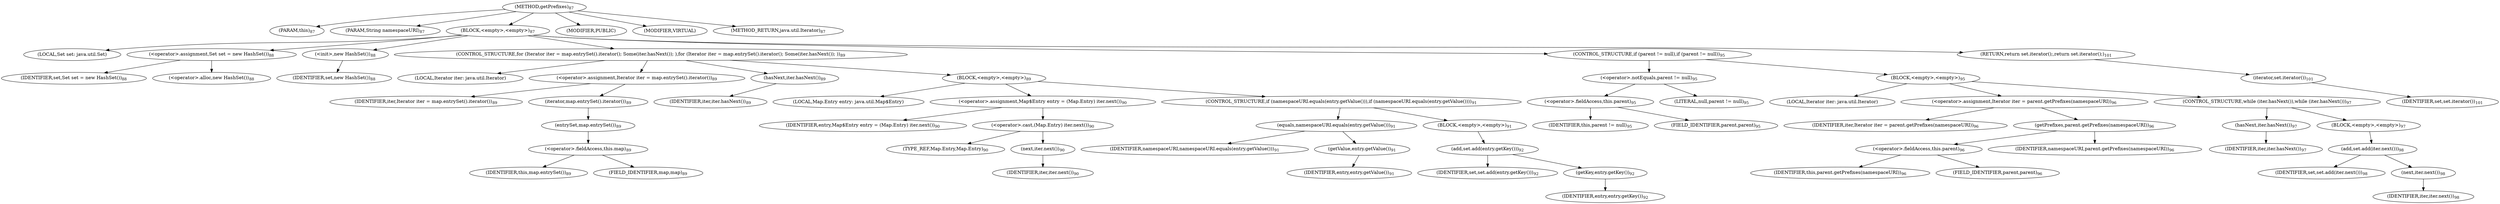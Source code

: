 digraph "getPrefixes" {  
"188" [label = <(METHOD,getPrefixes)<SUB>87</SUB>> ]
"189" [label = <(PARAM,this)<SUB>87</SUB>> ]
"190" [label = <(PARAM,String namespaceURI)<SUB>87</SUB>> ]
"191" [label = <(BLOCK,&lt;empty&gt;,&lt;empty&gt;)<SUB>87</SUB>> ]
"14" [label = <(LOCAL,Set set: java.util.Set)> ]
"192" [label = <(&lt;operator&gt;.assignment,Set set = new HashSet())<SUB>88</SUB>> ]
"193" [label = <(IDENTIFIER,set,Set set = new HashSet())<SUB>88</SUB>> ]
"194" [label = <(&lt;operator&gt;.alloc,new HashSet())<SUB>88</SUB>> ]
"195" [label = <(&lt;init&gt;,new HashSet())<SUB>88</SUB>> ]
"13" [label = <(IDENTIFIER,set,new HashSet())<SUB>88</SUB>> ]
"196" [label = <(CONTROL_STRUCTURE,for (Iterator iter = map.entrySet().iterator(); Some(iter.hasNext()); ),for (Iterator iter = map.entrySet().iterator(); Some(iter.hasNext()); ))<SUB>89</SUB>> ]
"197" [label = <(LOCAL,Iterator iter: java.util.Iterator)> ]
"198" [label = <(&lt;operator&gt;.assignment,Iterator iter = map.entrySet().iterator())<SUB>89</SUB>> ]
"199" [label = <(IDENTIFIER,iter,Iterator iter = map.entrySet().iterator())<SUB>89</SUB>> ]
"200" [label = <(iterator,map.entrySet().iterator())<SUB>89</SUB>> ]
"201" [label = <(entrySet,map.entrySet())<SUB>89</SUB>> ]
"202" [label = <(&lt;operator&gt;.fieldAccess,this.map)<SUB>89</SUB>> ]
"203" [label = <(IDENTIFIER,this,map.entrySet())<SUB>89</SUB>> ]
"204" [label = <(FIELD_IDENTIFIER,map,map)<SUB>89</SUB>> ]
"205" [label = <(hasNext,iter.hasNext())<SUB>89</SUB>> ]
"206" [label = <(IDENTIFIER,iter,iter.hasNext())<SUB>89</SUB>> ]
"207" [label = <(BLOCK,&lt;empty&gt;,&lt;empty&gt;)<SUB>89</SUB>> ]
"208" [label = <(LOCAL,Map.Entry entry: java.util.Map$Entry)> ]
"209" [label = <(&lt;operator&gt;.assignment,Map$Entry entry = (Map.Entry) iter.next())<SUB>90</SUB>> ]
"210" [label = <(IDENTIFIER,entry,Map$Entry entry = (Map.Entry) iter.next())<SUB>90</SUB>> ]
"211" [label = <(&lt;operator&gt;.cast,(Map.Entry) iter.next())<SUB>90</SUB>> ]
"212" [label = <(TYPE_REF,Map.Entry,Map.Entry)<SUB>90</SUB>> ]
"213" [label = <(next,iter.next())<SUB>90</SUB>> ]
"214" [label = <(IDENTIFIER,iter,iter.next())<SUB>90</SUB>> ]
"215" [label = <(CONTROL_STRUCTURE,if (namespaceURI.equals(entry.getValue())),if (namespaceURI.equals(entry.getValue())))<SUB>91</SUB>> ]
"216" [label = <(equals,namespaceURI.equals(entry.getValue()))<SUB>91</SUB>> ]
"217" [label = <(IDENTIFIER,namespaceURI,namespaceURI.equals(entry.getValue()))<SUB>91</SUB>> ]
"218" [label = <(getValue,entry.getValue())<SUB>91</SUB>> ]
"219" [label = <(IDENTIFIER,entry,entry.getValue())<SUB>91</SUB>> ]
"220" [label = <(BLOCK,&lt;empty&gt;,&lt;empty&gt;)<SUB>91</SUB>> ]
"221" [label = <(add,set.add(entry.getKey()))<SUB>92</SUB>> ]
"222" [label = <(IDENTIFIER,set,set.add(entry.getKey()))<SUB>92</SUB>> ]
"223" [label = <(getKey,entry.getKey())<SUB>92</SUB>> ]
"224" [label = <(IDENTIFIER,entry,entry.getKey())<SUB>92</SUB>> ]
"225" [label = <(CONTROL_STRUCTURE,if (parent != null),if (parent != null))<SUB>95</SUB>> ]
"226" [label = <(&lt;operator&gt;.notEquals,parent != null)<SUB>95</SUB>> ]
"227" [label = <(&lt;operator&gt;.fieldAccess,this.parent)<SUB>95</SUB>> ]
"228" [label = <(IDENTIFIER,this,parent != null)<SUB>95</SUB>> ]
"229" [label = <(FIELD_IDENTIFIER,parent,parent)<SUB>95</SUB>> ]
"230" [label = <(LITERAL,null,parent != null)<SUB>95</SUB>> ]
"231" [label = <(BLOCK,&lt;empty&gt;,&lt;empty&gt;)<SUB>95</SUB>> ]
"232" [label = <(LOCAL,Iterator iter: java.util.Iterator)> ]
"233" [label = <(&lt;operator&gt;.assignment,Iterator iter = parent.getPrefixes(namespaceURI))<SUB>96</SUB>> ]
"234" [label = <(IDENTIFIER,iter,Iterator iter = parent.getPrefixes(namespaceURI))<SUB>96</SUB>> ]
"235" [label = <(getPrefixes,parent.getPrefixes(namespaceURI))<SUB>96</SUB>> ]
"236" [label = <(&lt;operator&gt;.fieldAccess,this.parent)<SUB>96</SUB>> ]
"237" [label = <(IDENTIFIER,this,parent.getPrefixes(namespaceURI))<SUB>96</SUB>> ]
"238" [label = <(FIELD_IDENTIFIER,parent,parent)<SUB>96</SUB>> ]
"239" [label = <(IDENTIFIER,namespaceURI,parent.getPrefixes(namespaceURI))<SUB>96</SUB>> ]
"240" [label = <(CONTROL_STRUCTURE,while (iter.hasNext()),while (iter.hasNext()))<SUB>97</SUB>> ]
"241" [label = <(hasNext,iter.hasNext())<SUB>97</SUB>> ]
"242" [label = <(IDENTIFIER,iter,iter.hasNext())<SUB>97</SUB>> ]
"243" [label = <(BLOCK,&lt;empty&gt;,&lt;empty&gt;)<SUB>97</SUB>> ]
"244" [label = <(add,set.add(iter.next()))<SUB>98</SUB>> ]
"245" [label = <(IDENTIFIER,set,set.add(iter.next()))<SUB>98</SUB>> ]
"246" [label = <(next,iter.next())<SUB>98</SUB>> ]
"247" [label = <(IDENTIFIER,iter,iter.next())<SUB>98</SUB>> ]
"248" [label = <(RETURN,return set.iterator();,return set.iterator();)<SUB>101</SUB>> ]
"249" [label = <(iterator,set.iterator())<SUB>101</SUB>> ]
"250" [label = <(IDENTIFIER,set,set.iterator())<SUB>101</SUB>> ]
"251" [label = <(MODIFIER,PUBLIC)> ]
"252" [label = <(MODIFIER,VIRTUAL)> ]
"253" [label = <(METHOD_RETURN,java.util.Iterator)<SUB>87</SUB>> ]
  "188" -> "189" 
  "188" -> "190" 
  "188" -> "191" 
  "188" -> "251" 
  "188" -> "252" 
  "188" -> "253" 
  "191" -> "14" 
  "191" -> "192" 
  "191" -> "195" 
  "191" -> "196" 
  "191" -> "225" 
  "191" -> "248" 
  "192" -> "193" 
  "192" -> "194" 
  "195" -> "13" 
  "196" -> "197" 
  "196" -> "198" 
  "196" -> "205" 
  "196" -> "207" 
  "198" -> "199" 
  "198" -> "200" 
  "200" -> "201" 
  "201" -> "202" 
  "202" -> "203" 
  "202" -> "204" 
  "205" -> "206" 
  "207" -> "208" 
  "207" -> "209" 
  "207" -> "215" 
  "209" -> "210" 
  "209" -> "211" 
  "211" -> "212" 
  "211" -> "213" 
  "213" -> "214" 
  "215" -> "216" 
  "215" -> "220" 
  "216" -> "217" 
  "216" -> "218" 
  "218" -> "219" 
  "220" -> "221" 
  "221" -> "222" 
  "221" -> "223" 
  "223" -> "224" 
  "225" -> "226" 
  "225" -> "231" 
  "226" -> "227" 
  "226" -> "230" 
  "227" -> "228" 
  "227" -> "229" 
  "231" -> "232" 
  "231" -> "233" 
  "231" -> "240" 
  "233" -> "234" 
  "233" -> "235" 
  "235" -> "236" 
  "235" -> "239" 
  "236" -> "237" 
  "236" -> "238" 
  "240" -> "241" 
  "240" -> "243" 
  "241" -> "242" 
  "243" -> "244" 
  "244" -> "245" 
  "244" -> "246" 
  "246" -> "247" 
  "248" -> "249" 
  "249" -> "250" 
}
